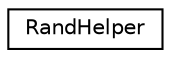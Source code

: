 digraph "Graphical Class Hierarchy"
{
  edge [fontname="Helvetica",fontsize="10",labelfontname="Helvetica",labelfontsize="10"];
  node [fontname="Helvetica",fontsize="10",shape=record];
  rankdir="LR";
  Node0 [label="RandHelper",height=0.2,width=0.4,color="black", fillcolor="white", style="filled",URL="$d2/d65/class_rand_helper.html",tooltip="Utility functions for using a global, resetable random number generator. "];
}
